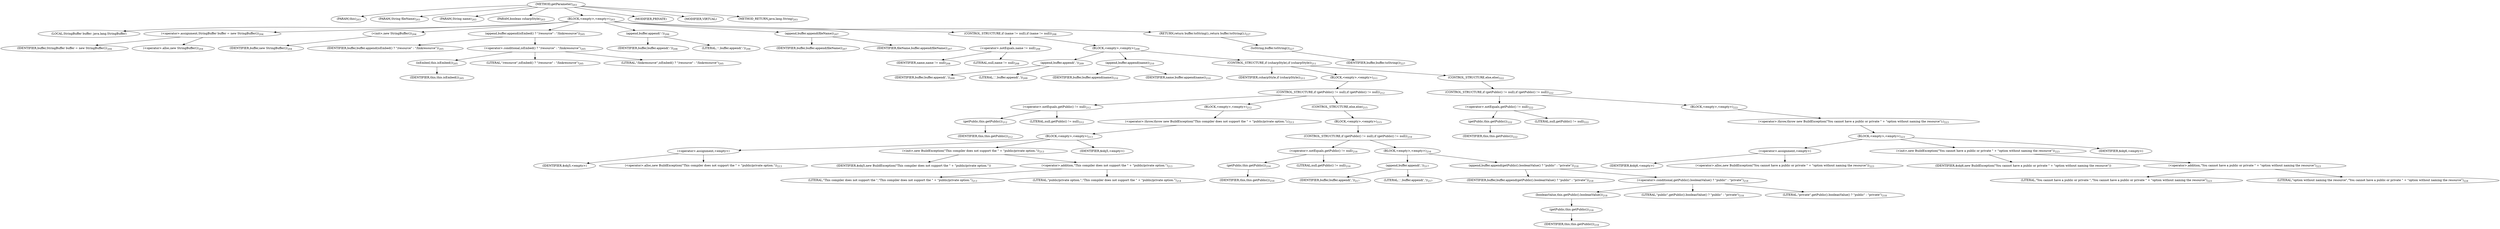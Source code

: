 digraph "getParameter" {  
"356" [label = <(METHOD,getParameter)<SUB>203</SUB>> ]
"28" [label = <(PARAM,this)<SUB>203</SUB>> ]
"357" [label = <(PARAM,String fileName)<SUB>203</SUB>> ]
"358" [label = <(PARAM,String name)<SUB>203</SUB>> ]
"359" [label = <(PARAM,boolean csharpStyle)<SUB>203</SUB>> ]
"360" [label = <(BLOCK,&lt;empty&gt;,&lt;empty&gt;)<SUB>203</SUB>> ]
"26" [label = <(LOCAL,StringBuffer buffer: java.lang.StringBuffer)> ]
"361" [label = <(&lt;operator&gt;.assignment,StringBuffer buffer = new StringBuffer())<SUB>204</SUB>> ]
"362" [label = <(IDENTIFIER,buffer,StringBuffer buffer = new StringBuffer())<SUB>204</SUB>> ]
"363" [label = <(&lt;operator&gt;.alloc,new StringBuffer())<SUB>204</SUB>> ]
"364" [label = <(&lt;init&gt;,new StringBuffer())<SUB>204</SUB>> ]
"25" [label = <(IDENTIFIER,buffer,new StringBuffer())<SUB>204</SUB>> ]
"365" [label = <(append,buffer.append(isEmbed() ? &quot;/resource&quot; : &quot;/linkresource&quot;))<SUB>205</SUB>> ]
"366" [label = <(IDENTIFIER,buffer,buffer.append(isEmbed() ? &quot;/resource&quot; : &quot;/linkresource&quot;))<SUB>205</SUB>> ]
"367" [label = <(&lt;operator&gt;.conditional,isEmbed() ? &quot;/resource&quot; : &quot;/linkresource&quot;)<SUB>205</SUB>> ]
"368" [label = <(isEmbed,this.isEmbed())<SUB>205</SUB>> ]
"27" [label = <(IDENTIFIER,this,this.isEmbed())<SUB>205</SUB>> ]
"369" [label = <(LITERAL,&quot;/resource&quot;,isEmbed() ? &quot;/resource&quot; : &quot;/linkresource&quot;)<SUB>205</SUB>> ]
"370" [label = <(LITERAL,&quot;/linkresource&quot;,isEmbed() ? &quot;/resource&quot; : &quot;/linkresource&quot;)<SUB>205</SUB>> ]
"371" [label = <(append,buffer.append(':'))<SUB>206</SUB>> ]
"372" [label = <(IDENTIFIER,buffer,buffer.append(':'))<SUB>206</SUB>> ]
"373" [label = <(LITERAL,':',buffer.append(':'))<SUB>206</SUB>> ]
"374" [label = <(append,buffer.append(fileName))<SUB>207</SUB>> ]
"375" [label = <(IDENTIFIER,buffer,buffer.append(fileName))<SUB>207</SUB>> ]
"376" [label = <(IDENTIFIER,fileName,buffer.append(fileName))<SUB>207</SUB>> ]
"377" [label = <(CONTROL_STRUCTURE,if (name != null),if (name != null))<SUB>208</SUB>> ]
"378" [label = <(&lt;operator&gt;.notEquals,name != null)<SUB>208</SUB>> ]
"379" [label = <(IDENTIFIER,name,name != null)<SUB>208</SUB>> ]
"380" [label = <(LITERAL,null,name != null)<SUB>208</SUB>> ]
"381" [label = <(BLOCK,&lt;empty&gt;,&lt;empty&gt;)<SUB>208</SUB>> ]
"382" [label = <(append,buffer.append(','))<SUB>209</SUB>> ]
"383" [label = <(IDENTIFIER,buffer,buffer.append(','))<SUB>209</SUB>> ]
"384" [label = <(LITERAL,',',buffer.append(','))<SUB>209</SUB>> ]
"385" [label = <(append,buffer.append(name))<SUB>210</SUB>> ]
"386" [label = <(IDENTIFIER,buffer,buffer.append(name))<SUB>210</SUB>> ]
"387" [label = <(IDENTIFIER,name,buffer.append(name))<SUB>210</SUB>> ]
"388" [label = <(CONTROL_STRUCTURE,if (csharpStyle),if (csharpStyle))<SUB>211</SUB>> ]
"389" [label = <(IDENTIFIER,csharpStyle,if (csharpStyle))<SUB>211</SUB>> ]
"390" [label = <(BLOCK,&lt;empty&gt;,&lt;empty&gt;)<SUB>211</SUB>> ]
"391" [label = <(CONTROL_STRUCTURE,if (getPublic() != null),if (getPublic() != null))<SUB>212</SUB>> ]
"392" [label = <(&lt;operator&gt;.notEquals,getPublic() != null)<SUB>212</SUB>> ]
"393" [label = <(getPublic,this.getPublic())<SUB>212</SUB>> ]
"29" [label = <(IDENTIFIER,this,this.getPublic())<SUB>212</SUB>> ]
"394" [label = <(LITERAL,null,getPublic() != null)<SUB>212</SUB>> ]
"395" [label = <(BLOCK,&lt;empty&gt;,&lt;empty&gt;)<SUB>212</SUB>> ]
"396" [label = <(&lt;operator&gt;.throw,throw new BuildException(&quot;This compiler does not support the &quot; + &quot;public/private option.&quot;);)<SUB>213</SUB>> ]
"397" [label = <(BLOCK,&lt;empty&gt;,&lt;empty&gt;)<SUB>213</SUB>> ]
"398" [label = <(&lt;operator&gt;.assignment,&lt;empty&gt;)> ]
"399" [label = <(IDENTIFIER,$obj5,&lt;empty&gt;)> ]
"400" [label = <(&lt;operator&gt;.alloc,new BuildException(&quot;This compiler does not support the &quot; + &quot;public/private option.&quot;))<SUB>213</SUB>> ]
"401" [label = <(&lt;init&gt;,new BuildException(&quot;This compiler does not support the &quot; + &quot;public/private option.&quot;))<SUB>213</SUB>> ]
"402" [label = <(IDENTIFIER,$obj5,new BuildException(&quot;This compiler does not support the &quot; + &quot;public/private option.&quot;))> ]
"403" [label = <(&lt;operator&gt;.addition,&quot;This compiler does not support the &quot; + &quot;public/private option.&quot;)<SUB>213</SUB>> ]
"404" [label = <(LITERAL,&quot;This compiler does not support the &quot;,&quot;This compiler does not support the &quot; + &quot;public/private option.&quot;)<SUB>213</SUB>> ]
"405" [label = <(LITERAL,&quot;public/private option.&quot;,&quot;This compiler does not support the &quot; + &quot;public/private option.&quot;)<SUB>214</SUB>> ]
"406" [label = <(IDENTIFIER,$obj5,&lt;empty&gt;)> ]
"407" [label = <(CONTROL_STRUCTURE,else,else)<SUB>215</SUB>> ]
"408" [label = <(BLOCK,&lt;empty&gt;,&lt;empty&gt;)<SUB>215</SUB>> ]
"409" [label = <(CONTROL_STRUCTURE,if (getPublic() != null),if (getPublic() != null))<SUB>216</SUB>> ]
"410" [label = <(&lt;operator&gt;.notEquals,getPublic() != null)<SUB>216</SUB>> ]
"411" [label = <(getPublic,this.getPublic())<SUB>216</SUB>> ]
"30" [label = <(IDENTIFIER,this,this.getPublic())<SUB>216</SUB>> ]
"412" [label = <(LITERAL,null,getPublic() != null)<SUB>216</SUB>> ]
"413" [label = <(BLOCK,&lt;empty&gt;,&lt;empty&gt;)<SUB>216</SUB>> ]
"414" [label = <(append,buffer.append(','))<SUB>217</SUB>> ]
"415" [label = <(IDENTIFIER,buffer,buffer.append(','))<SUB>217</SUB>> ]
"416" [label = <(LITERAL,',',buffer.append(','))<SUB>217</SUB>> ]
"417" [label = <(append,buffer.append(getPublic().booleanValue() ? &quot;public&quot; : &quot;private&quot;))<SUB>218</SUB>> ]
"418" [label = <(IDENTIFIER,buffer,buffer.append(getPublic().booleanValue() ? &quot;public&quot; : &quot;private&quot;))<SUB>218</SUB>> ]
"419" [label = <(&lt;operator&gt;.conditional,getPublic().booleanValue() ? &quot;public&quot; : &quot;private&quot;)<SUB>218</SUB>> ]
"420" [label = <(booleanValue,this.getPublic().booleanValue())<SUB>218</SUB>> ]
"421" [label = <(getPublic,this.getPublic())<SUB>218</SUB>> ]
"31" [label = <(IDENTIFIER,this,this.getPublic())<SUB>218</SUB>> ]
"422" [label = <(LITERAL,&quot;public&quot;,getPublic().booleanValue() ? &quot;public&quot; : &quot;private&quot;)<SUB>218</SUB>> ]
"423" [label = <(LITERAL,&quot;private&quot;,getPublic().booleanValue() ? &quot;public&quot; : &quot;private&quot;)<SUB>218</SUB>> ]
"424" [label = <(CONTROL_STRUCTURE,else,else)<SUB>222</SUB>> ]
"425" [label = <(CONTROL_STRUCTURE,if (getPublic() != null),if (getPublic() != null))<SUB>222</SUB>> ]
"426" [label = <(&lt;operator&gt;.notEquals,getPublic() != null)<SUB>222</SUB>> ]
"427" [label = <(getPublic,this.getPublic())<SUB>222</SUB>> ]
"32" [label = <(IDENTIFIER,this,this.getPublic())<SUB>222</SUB>> ]
"428" [label = <(LITERAL,null,getPublic() != null)<SUB>222</SUB>> ]
"429" [label = <(BLOCK,&lt;empty&gt;,&lt;empty&gt;)<SUB>222</SUB>> ]
"430" [label = <(&lt;operator&gt;.throw,throw new BuildException(&quot;You cannot have a public or private &quot; + &quot;option without naming the resource&quot;);)<SUB>223</SUB>> ]
"431" [label = <(BLOCK,&lt;empty&gt;,&lt;empty&gt;)<SUB>223</SUB>> ]
"432" [label = <(&lt;operator&gt;.assignment,&lt;empty&gt;)> ]
"433" [label = <(IDENTIFIER,$obj6,&lt;empty&gt;)> ]
"434" [label = <(&lt;operator&gt;.alloc,new BuildException(&quot;You cannot have a public or private &quot; + &quot;option without naming the resource&quot;))<SUB>223</SUB>> ]
"435" [label = <(&lt;init&gt;,new BuildException(&quot;You cannot have a public or private &quot; + &quot;option without naming the resource&quot;))<SUB>223</SUB>> ]
"436" [label = <(IDENTIFIER,$obj6,new BuildException(&quot;You cannot have a public or private &quot; + &quot;option without naming the resource&quot;))> ]
"437" [label = <(&lt;operator&gt;.addition,&quot;You cannot have a public or private &quot; + &quot;option without naming the resource&quot;)<SUB>223</SUB>> ]
"438" [label = <(LITERAL,&quot;You cannot have a public or private &quot;,&quot;You cannot have a public or private &quot; + &quot;option without naming the resource&quot;)<SUB>223</SUB>> ]
"439" [label = <(LITERAL,&quot;option without naming the resource&quot;,&quot;You cannot have a public or private &quot; + &quot;option without naming the resource&quot;)<SUB>224</SUB>> ]
"440" [label = <(IDENTIFIER,$obj6,&lt;empty&gt;)> ]
"441" [label = <(RETURN,return buffer.toString();,return buffer.toString();)<SUB>227</SUB>> ]
"442" [label = <(toString,buffer.toString())<SUB>227</SUB>> ]
"443" [label = <(IDENTIFIER,buffer,buffer.toString())<SUB>227</SUB>> ]
"444" [label = <(MODIFIER,PRIVATE)> ]
"445" [label = <(MODIFIER,VIRTUAL)> ]
"446" [label = <(METHOD_RETURN,java.lang.String)<SUB>203</SUB>> ]
  "356" -> "28" 
  "356" -> "357" 
  "356" -> "358" 
  "356" -> "359" 
  "356" -> "360" 
  "356" -> "444" 
  "356" -> "445" 
  "356" -> "446" 
  "360" -> "26" 
  "360" -> "361" 
  "360" -> "364" 
  "360" -> "365" 
  "360" -> "371" 
  "360" -> "374" 
  "360" -> "377" 
  "360" -> "441" 
  "361" -> "362" 
  "361" -> "363" 
  "364" -> "25" 
  "365" -> "366" 
  "365" -> "367" 
  "367" -> "368" 
  "367" -> "369" 
  "367" -> "370" 
  "368" -> "27" 
  "371" -> "372" 
  "371" -> "373" 
  "374" -> "375" 
  "374" -> "376" 
  "377" -> "378" 
  "377" -> "381" 
  "378" -> "379" 
  "378" -> "380" 
  "381" -> "382" 
  "381" -> "385" 
  "381" -> "388" 
  "382" -> "383" 
  "382" -> "384" 
  "385" -> "386" 
  "385" -> "387" 
  "388" -> "389" 
  "388" -> "390" 
  "388" -> "424" 
  "390" -> "391" 
  "391" -> "392" 
  "391" -> "395" 
  "391" -> "407" 
  "392" -> "393" 
  "392" -> "394" 
  "393" -> "29" 
  "395" -> "396" 
  "396" -> "397" 
  "397" -> "398" 
  "397" -> "401" 
  "397" -> "406" 
  "398" -> "399" 
  "398" -> "400" 
  "401" -> "402" 
  "401" -> "403" 
  "403" -> "404" 
  "403" -> "405" 
  "407" -> "408" 
  "408" -> "409" 
  "409" -> "410" 
  "409" -> "413" 
  "410" -> "411" 
  "410" -> "412" 
  "411" -> "30" 
  "413" -> "414" 
  "413" -> "417" 
  "414" -> "415" 
  "414" -> "416" 
  "417" -> "418" 
  "417" -> "419" 
  "419" -> "420" 
  "419" -> "422" 
  "419" -> "423" 
  "420" -> "421" 
  "421" -> "31" 
  "424" -> "425" 
  "425" -> "426" 
  "425" -> "429" 
  "426" -> "427" 
  "426" -> "428" 
  "427" -> "32" 
  "429" -> "430" 
  "430" -> "431" 
  "431" -> "432" 
  "431" -> "435" 
  "431" -> "440" 
  "432" -> "433" 
  "432" -> "434" 
  "435" -> "436" 
  "435" -> "437" 
  "437" -> "438" 
  "437" -> "439" 
  "441" -> "442" 
  "442" -> "443" 
}
